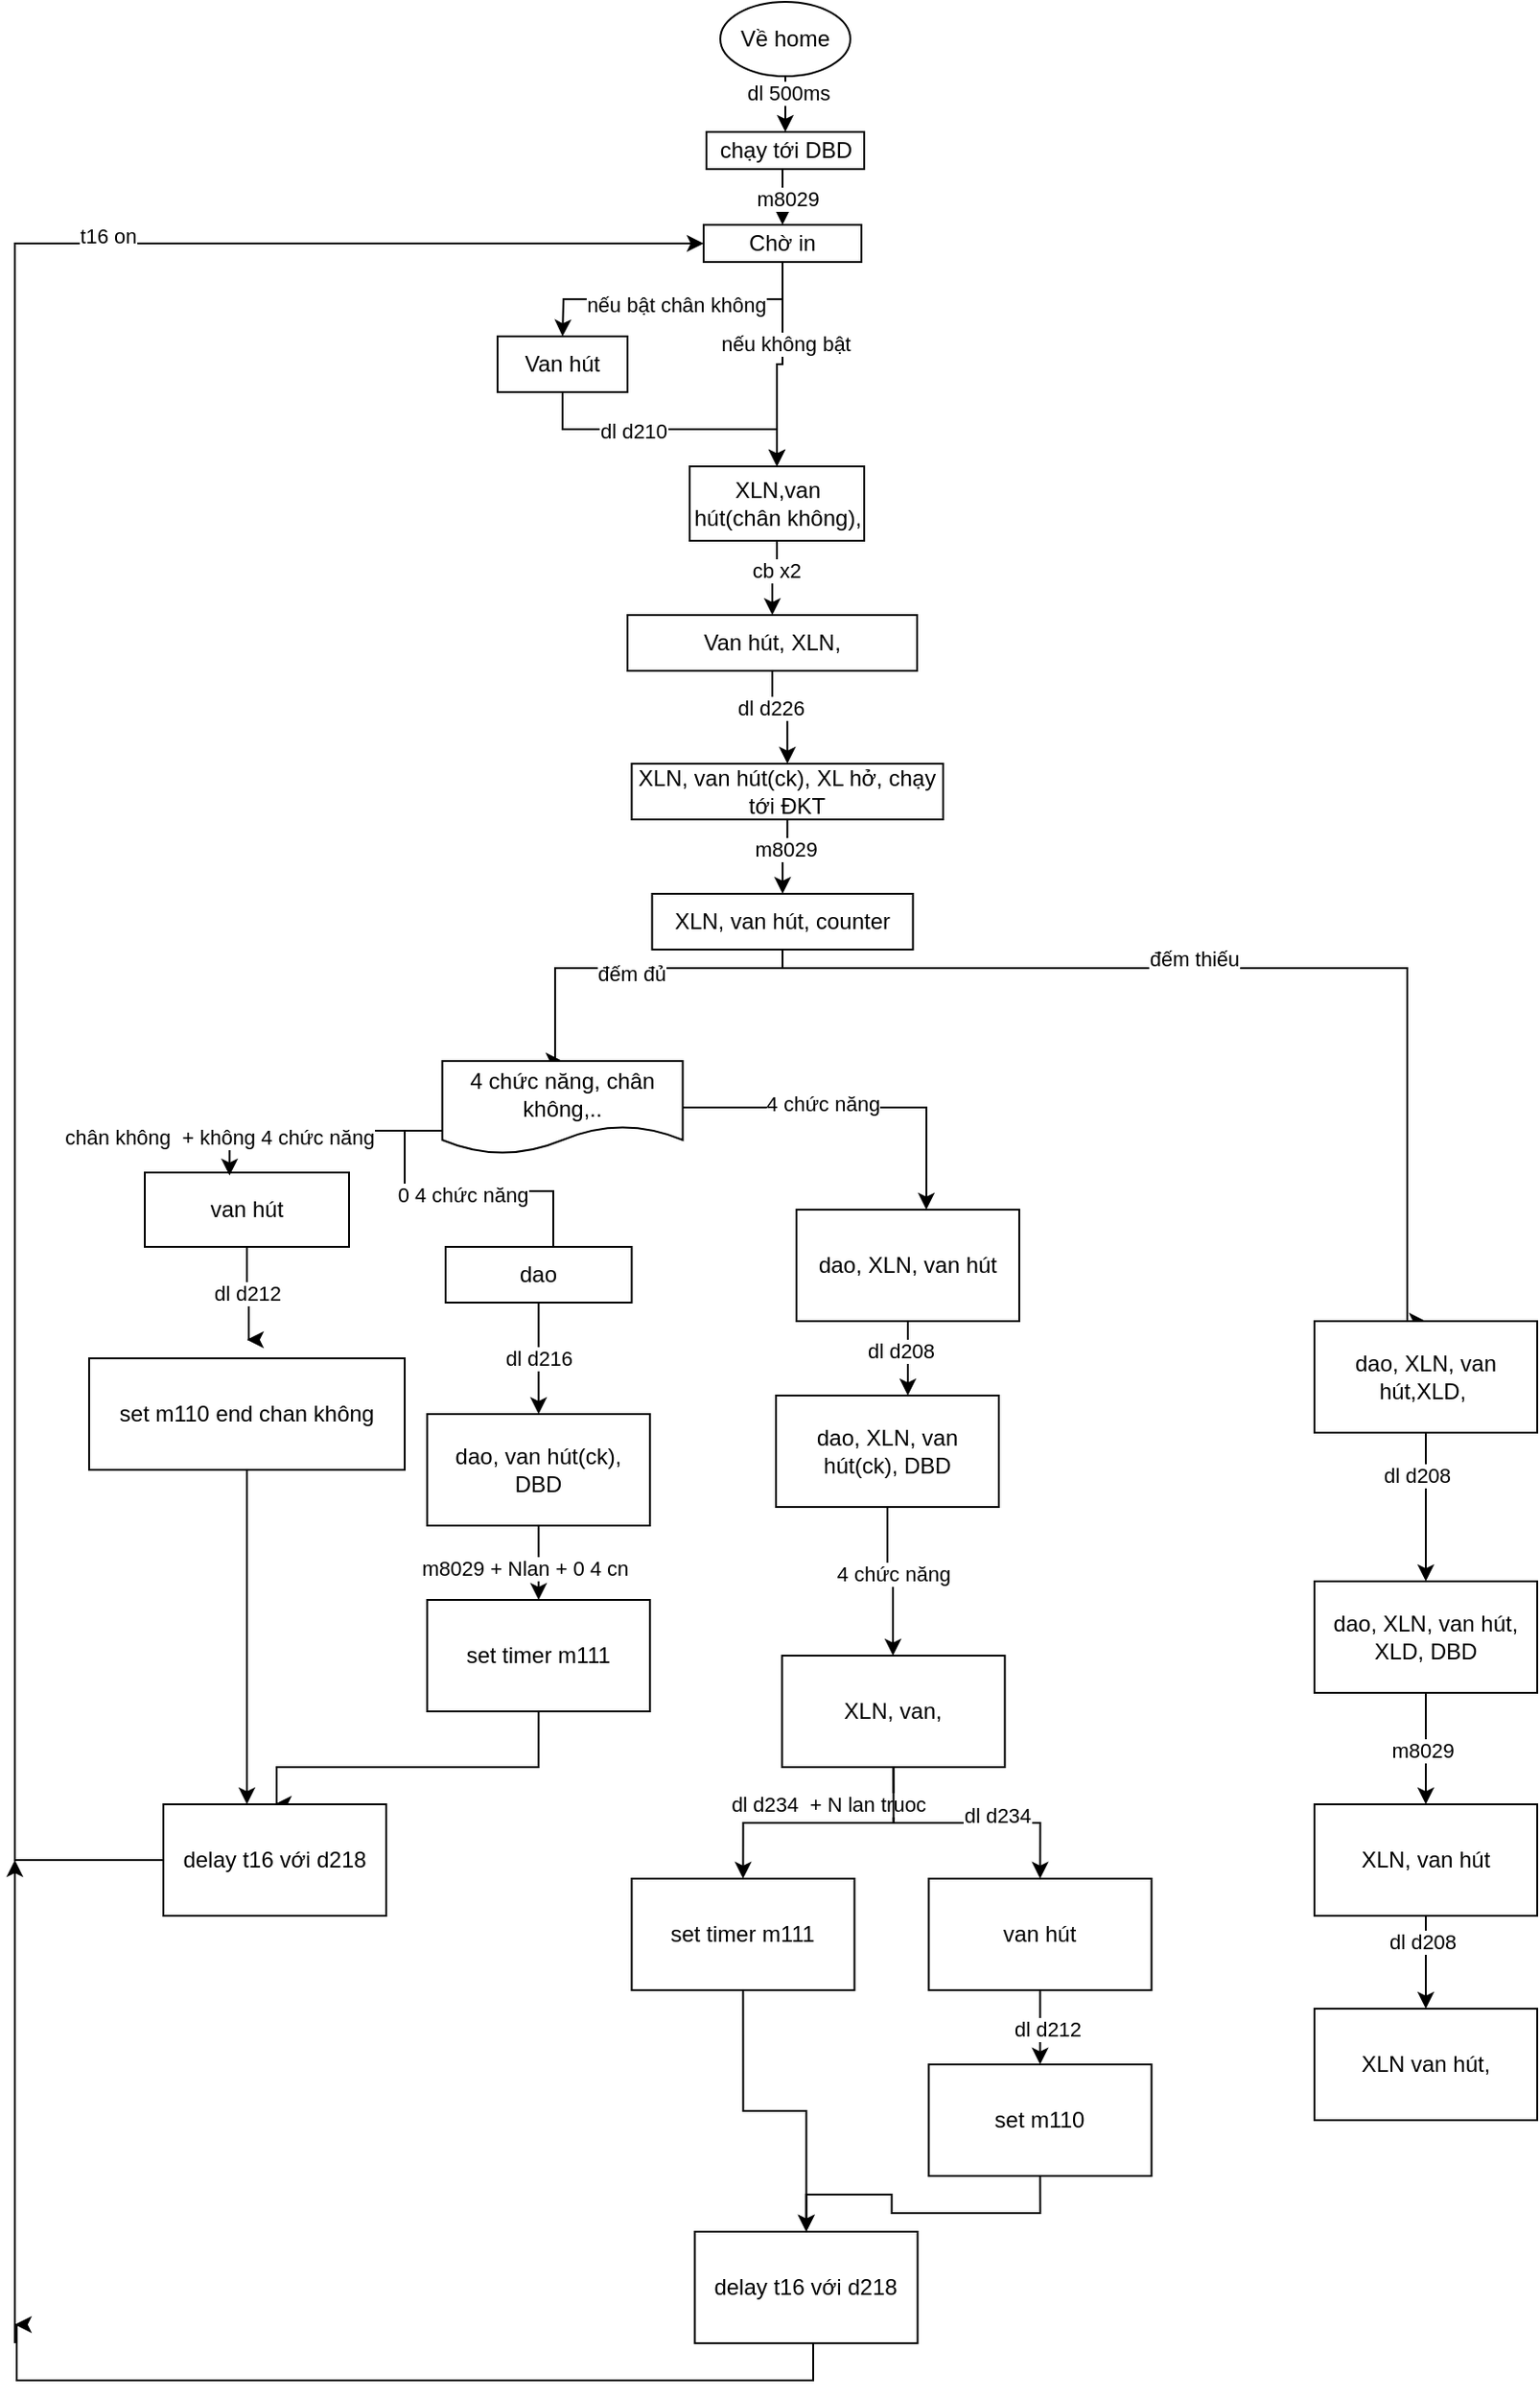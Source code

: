 <mxfile version="22.1.21" type="github">
  <diagram name="Trang-1" id="rS9DsyheVZtSrWm2MO88">
    <mxGraphModel dx="2345" dy="614" grid="1" gridSize="10" guides="1" tooltips="1" connect="1" arrows="1" fold="1" page="1" pageScale="1" pageWidth="827" pageHeight="1169" math="0" shadow="0">
      <root>
        <mxCell id="0" />
        <mxCell id="1" parent="0" />
        <mxCell id="V83BWBz1lvYCD9PXyuBC-4" style="edgeStyle=orthogonalEdgeStyle;rounded=0;orthogonalLoop=1;jettySize=auto;html=1;exitX=0.5;exitY=1;exitDx=0;exitDy=0;" edge="1" parent="1" source="V83BWBz1lvYCD9PXyuBC-1" target="V83BWBz1lvYCD9PXyuBC-3">
          <mxGeometry relative="1" as="geometry" />
        </mxCell>
        <mxCell id="V83BWBz1lvYCD9PXyuBC-5" value="dl 500ms&amp;nbsp;" style="edgeLabel;html=1;align=center;verticalAlign=middle;resizable=0;points=[];" vertex="1" connectable="0" parent="V83BWBz1lvYCD9PXyuBC-4">
          <mxGeometry x="-0.648" y="3" relative="1" as="geometry">
            <mxPoint as="offset" />
          </mxGeometry>
        </mxCell>
        <mxCell id="V83BWBz1lvYCD9PXyuBC-1" value="Về home" style="ellipse;whiteSpace=wrap;html=1;" vertex="1" parent="1">
          <mxGeometry x="350" y="230" width="70" height="40" as="geometry" />
        </mxCell>
        <mxCell id="V83BWBz1lvYCD9PXyuBC-7" style="edgeStyle=orthogonalEdgeStyle;rounded=0;orthogonalLoop=1;jettySize=auto;html=1;exitX=0.5;exitY=1;exitDx=0;exitDy=0;entryX=0.5;entryY=0;entryDx=0;entryDy=0;" edge="1" parent="1" source="V83BWBz1lvYCD9PXyuBC-3" target="V83BWBz1lvYCD9PXyuBC-6">
          <mxGeometry relative="1" as="geometry" />
        </mxCell>
        <mxCell id="V83BWBz1lvYCD9PXyuBC-8" value="m8029" style="edgeLabel;html=1;align=center;verticalAlign=middle;resizable=0;points=[];" vertex="1" connectable="0" parent="V83BWBz1lvYCD9PXyuBC-7">
          <mxGeometry x="0.065" y="2" relative="1" as="geometry">
            <mxPoint as="offset" />
          </mxGeometry>
        </mxCell>
        <mxCell id="V83BWBz1lvYCD9PXyuBC-3" value="chạy tới DBD" style="rounded=0;whiteSpace=wrap;html=1;" vertex="1" parent="1">
          <mxGeometry x="342.5" y="300" width="85" height="20" as="geometry" />
        </mxCell>
        <mxCell id="V83BWBz1lvYCD9PXyuBC-11" style="edgeStyle=orthogonalEdgeStyle;rounded=0;orthogonalLoop=1;jettySize=auto;html=1;exitX=0.5;exitY=1;exitDx=0;exitDy=0;" edge="1" parent="1" source="V83BWBz1lvYCD9PXyuBC-6">
          <mxGeometry relative="1" as="geometry">
            <mxPoint x="265" y="410" as="targetPoint" />
          </mxGeometry>
        </mxCell>
        <mxCell id="V83BWBz1lvYCD9PXyuBC-13" value="Text" style="edgeLabel;html=1;align=center;verticalAlign=middle;resizable=0;points=[];" vertex="1" connectable="0" parent="V83BWBz1lvYCD9PXyuBC-11">
          <mxGeometry x="0.043" y="3" relative="1" as="geometry">
            <mxPoint as="offset" />
          </mxGeometry>
        </mxCell>
        <mxCell id="V83BWBz1lvYCD9PXyuBC-14" value="nếu bật chân không" style="edgeLabel;html=1;align=center;verticalAlign=middle;resizable=0;points=[];" vertex="1" connectable="0" parent="V83BWBz1lvYCD9PXyuBC-11">
          <mxGeometry x="-0.02" y="3" relative="1" as="geometry">
            <mxPoint as="offset" />
          </mxGeometry>
        </mxCell>
        <mxCell id="V83BWBz1lvYCD9PXyuBC-22" style="edgeStyle=orthogonalEdgeStyle;rounded=0;orthogonalLoop=1;jettySize=auto;html=1;exitX=0.5;exitY=1;exitDx=0;exitDy=0;" edge="1" parent="1" source="V83BWBz1lvYCD9PXyuBC-6" target="V83BWBz1lvYCD9PXyuBC-19">
          <mxGeometry relative="1" as="geometry" />
        </mxCell>
        <mxCell id="V83BWBz1lvYCD9PXyuBC-23" value="nếu không bật" style="edgeLabel;html=1;align=center;verticalAlign=middle;resizable=0;points=[];" vertex="1" connectable="0" parent="V83BWBz1lvYCD9PXyuBC-22">
          <mxGeometry x="-0.225" y="1" relative="1" as="geometry">
            <mxPoint as="offset" />
          </mxGeometry>
        </mxCell>
        <mxCell id="V83BWBz1lvYCD9PXyuBC-6" value="Chờ in" style="rounded=0;whiteSpace=wrap;html=1;" vertex="1" parent="1">
          <mxGeometry x="341" y="350" width="85" height="20" as="geometry" />
        </mxCell>
        <mxCell id="V83BWBz1lvYCD9PXyuBC-20" style="edgeStyle=orthogonalEdgeStyle;rounded=0;orthogonalLoop=1;jettySize=auto;html=1;exitX=0.5;exitY=1;exitDx=0;exitDy=0;entryX=0.5;entryY=0;entryDx=0;entryDy=0;" edge="1" parent="1" source="V83BWBz1lvYCD9PXyuBC-18" target="V83BWBz1lvYCD9PXyuBC-19">
          <mxGeometry relative="1" as="geometry" />
        </mxCell>
        <mxCell id="V83BWBz1lvYCD9PXyuBC-21" value="dl d210" style="edgeLabel;html=1;align=center;verticalAlign=middle;resizable=0;points=[];" vertex="1" connectable="0" parent="V83BWBz1lvYCD9PXyuBC-20">
          <mxGeometry x="-0.254" y="-1" relative="1" as="geometry">
            <mxPoint as="offset" />
          </mxGeometry>
        </mxCell>
        <mxCell id="V83BWBz1lvYCD9PXyuBC-18" value="Van hút" style="whiteSpace=wrap;html=1;" vertex="1" parent="1">
          <mxGeometry x="230" y="410" width="70" height="30" as="geometry" />
        </mxCell>
        <mxCell id="V83BWBz1lvYCD9PXyuBC-25" style="edgeStyle=orthogonalEdgeStyle;rounded=0;orthogonalLoop=1;jettySize=auto;html=1;exitX=0.5;exitY=1;exitDx=0;exitDy=0;" edge="1" parent="1" source="V83BWBz1lvYCD9PXyuBC-19" target="V83BWBz1lvYCD9PXyuBC-24">
          <mxGeometry relative="1" as="geometry" />
        </mxCell>
        <mxCell id="V83BWBz1lvYCD9PXyuBC-26" value="cb x2" style="edgeLabel;html=1;align=center;verticalAlign=middle;resizable=0;points=[];" vertex="1" connectable="0" parent="V83BWBz1lvYCD9PXyuBC-25">
          <mxGeometry x="-0.264" y="-1" relative="1" as="geometry">
            <mxPoint as="offset" />
          </mxGeometry>
        </mxCell>
        <mxCell id="V83BWBz1lvYCD9PXyuBC-19" value="XLN,van hút(chân không)," style="whiteSpace=wrap;html=1;" vertex="1" parent="1">
          <mxGeometry x="333.5" y="480" width="94" height="40" as="geometry" />
        </mxCell>
        <mxCell id="V83BWBz1lvYCD9PXyuBC-28" style="edgeStyle=orthogonalEdgeStyle;rounded=0;orthogonalLoop=1;jettySize=auto;html=1;exitX=0.5;exitY=1;exitDx=0;exitDy=0;entryX=0.5;entryY=0;entryDx=0;entryDy=0;" edge="1" parent="1" source="V83BWBz1lvYCD9PXyuBC-24" target="V83BWBz1lvYCD9PXyuBC-27">
          <mxGeometry relative="1" as="geometry" />
        </mxCell>
        <mxCell id="V83BWBz1lvYCD9PXyuBC-29" value="dl d226" style="edgeLabel;html=1;align=center;verticalAlign=middle;resizable=0;points=[];" vertex="1" connectable="0" parent="V83BWBz1lvYCD9PXyuBC-28">
          <mxGeometry x="-0.328" y="-1" relative="1" as="geometry">
            <mxPoint as="offset" />
          </mxGeometry>
        </mxCell>
        <mxCell id="V83BWBz1lvYCD9PXyuBC-24" value="Van hút, XLN," style="whiteSpace=wrap;html=1;" vertex="1" parent="1">
          <mxGeometry x="300" y="560" width="156" height="30" as="geometry" />
        </mxCell>
        <mxCell id="V83BWBz1lvYCD9PXyuBC-31" style="edgeStyle=orthogonalEdgeStyle;rounded=0;orthogonalLoop=1;jettySize=auto;html=1;exitX=0.5;exitY=1;exitDx=0;exitDy=0;" edge="1" parent="1" source="V83BWBz1lvYCD9PXyuBC-27" target="V83BWBz1lvYCD9PXyuBC-30">
          <mxGeometry relative="1" as="geometry" />
        </mxCell>
        <mxCell id="V83BWBz1lvYCD9PXyuBC-32" value="m8029" style="edgeLabel;html=1;align=center;verticalAlign=middle;resizable=0;points=[];" vertex="1" connectable="0" parent="V83BWBz1lvYCD9PXyuBC-31">
          <mxGeometry x="-0.237" y="-1" relative="1" as="geometry">
            <mxPoint as="offset" />
          </mxGeometry>
        </mxCell>
        <mxCell id="V83BWBz1lvYCD9PXyuBC-27" value="XLN, van hút(ck), XL hở, chạy tới ĐKT" style="whiteSpace=wrap;html=1;" vertex="1" parent="1">
          <mxGeometry x="302.25" y="640" width="167.75" height="30" as="geometry" />
        </mxCell>
        <mxCell id="V83BWBz1lvYCD9PXyuBC-42" style="edgeStyle=orthogonalEdgeStyle;rounded=0;orthogonalLoop=1;jettySize=auto;html=1;exitX=0.5;exitY=1;exitDx=0;exitDy=0;entryX=0.5;entryY=0;entryDx=0;entryDy=0;" edge="1" parent="1" source="V83BWBz1lvYCD9PXyuBC-30" target="V83BWBz1lvYCD9PXyuBC-45">
          <mxGeometry relative="1" as="geometry">
            <mxPoint x="260" y="770" as="targetPoint" />
            <Array as="points">
              <mxPoint x="381" y="750" />
              <mxPoint x="261" y="750" />
              <mxPoint x="261" y="790" />
            </Array>
          </mxGeometry>
        </mxCell>
        <mxCell id="V83BWBz1lvYCD9PXyuBC-43" value="đếm đủ" style="edgeLabel;html=1;align=center;verticalAlign=middle;resizable=0;points=[];" vertex="1" connectable="0" parent="V83BWBz1lvYCD9PXyuBC-42">
          <mxGeometry x="-0.019" y="3" relative="1" as="geometry">
            <mxPoint as="offset" />
          </mxGeometry>
        </mxCell>
        <mxCell id="V83BWBz1lvYCD9PXyuBC-136" style="edgeStyle=orthogonalEdgeStyle;rounded=0;orthogonalLoop=1;jettySize=auto;html=1;exitX=0.5;exitY=1;exitDx=0;exitDy=0;entryX=0.5;entryY=0;entryDx=0;entryDy=0;" edge="1" parent="1" source="V83BWBz1lvYCD9PXyuBC-30" target="V83BWBz1lvYCD9PXyuBC-135">
          <mxGeometry relative="1" as="geometry">
            <Array as="points">
              <mxPoint x="384" y="750" />
              <mxPoint x="720" y="750" />
              <mxPoint x="720" y="940" />
            </Array>
          </mxGeometry>
        </mxCell>
        <mxCell id="V83BWBz1lvYCD9PXyuBC-137" value="đếm thiếu" style="edgeLabel;html=1;align=center;verticalAlign=middle;resizable=0;points=[];" vertex="1" connectable="0" parent="V83BWBz1lvYCD9PXyuBC-136">
          <mxGeometry x="-0.154" y="5" relative="1" as="geometry">
            <mxPoint as="offset" />
          </mxGeometry>
        </mxCell>
        <mxCell id="V83BWBz1lvYCD9PXyuBC-30" value="XLN, van hút, counter" style="whiteSpace=wrap;html=1;" vertex="1" parent="1">
          <mxGeometry x="313.25" y="710" width="140.5" height="30" as="geometry" />
        </mxCell>
        <mxCell id="V83BWBz1lvYCD9PXyuBC-52" style="edgeStyle=orthogonalEdgeStyle;rounded=0;orthogonalLoop=1;jettySize=auto;html=1;exitX=0;exitY=0.75;exitDx=0;exitDy=0;entryX=0.5;entryY=0;entryDx=0;entryDy=0;" edge="1" parent="1" source="V83BWBz1lvYCD9PXyuBC-45" target="V83BWBz1lvYCD9PXyuBC-51">
          <mxGeometry relative="1" as="geometry">
            <Array as="points">
              <mxPoint x="180" y="838" />
              <mxPoint x="180" y="870" />
              <mxPoint x="260" y="870" />
              <mxPoint x="260" y="900" />
              <mxPoint x="250" y="900" />
              <mxPoint x="250" y="920" />
              <mxPoint x="252" y="920" />
            </Array>
          </mxGeometry>
        </mxCell>
        <mxCell id="V83BWBz1lvYCD9PXyuBC-53" value="0 4 chức năng" style="edgeLabel;html=1;align=center;verticalAlign=middle;resizable=0;points=[];" vertex="1" connectable="0" parent="V83BWBz1lvYCD9PXyuBC-52">
          <mxGeometry x="-0.223" y="-2" relative="1" as="geometry">
            <mxPoint as="offset" />
          </mxGeometry>
        </mxCell>
        <mxCell id="V83BWBz1lvYCD9PXyuBC-45" value="4 chức năng, chân không,.." style="shape=document;whiteSpace=wrap;html=1;boundedLbl=1;" vertex="1" parent="1">
          <mxGeometry x="200.25" y="800" width="129.5" height="50" as="geometry" />
        </mxCell>
        <mxCell id="V83BWBz1lvYCD9PXyuBC-50" style="edgeStyle=orthogonalEdgeStyle;rounded=0;orthogonalLoop=1;jettySize=auto;html=1;exitX=0.5;exitY=1;exitDx=0;exitDy=0;entryX=0.5;entryY=0;entryDx=0;entryDy=0;" edge="1" parent="1" source="V83BWBz1lvYCD9PXyuBC-46">
          <mxGeometry relative="1" as="geometry">
            <mxPoint x="95" y="950" as="targetPoint" />
            <Array as="points">
              <mxPoint x="95" y="925" />
              <mxPoint x="96" y="925" />
            </Array>
          </mxGeometry>
        </mxCell>
        <mxCell id="V83BWBz1lvYCD9PXyuBC-64" value="dl d212" style="edgeLabel;html=1;align=center;verticalAlign=middle;resizable=0;points=[];" vertex="1" connectable="0" parent="V83BWBz1lvYCD9PXyuBC-50">
          <mxGeometry x="-0.04" relative="1" as="geometry">
            <mxPoint as="offset" />
          </mxGeometry>
        </mxCell>
        <mxCell id="V83BWBz1lvYCD9PXyuBC-46" value="van hút" style="whiteSpace=wrap;html=1;" vertex="1" parent="1">
          <mxGeometry x="40" y="860" width="110" height="40" as="geometry" />
        </mxCell>
        <mxCell id="V83BWBz1lvYCD9PXyuBC-47" style="edgeStyle=orthogonalEdgeStyle;rounded=0;orthogonalLoop=1;jettySize=auto;html=1;exitX=0;exitY=0.75;exitDx=0;exitDy=0;entryX=0.415;entryY=0.04;entryDx=0;entryDy=0;entryPerimeter=0;" edge="1" parent="1" source="V83BWBz1lvYCD9PXyuBC-45" target="V83BWBz1lvYCD9PXyuBC-46">
          <mxGeometry relative="1" as="geometry" />
        </mxCell>
        <mxCell id="V83BWBz1lvYCD9PXyuBC-48" value="chân không&amp;nbsp; + không 4 chức năng" style="edgeLabel;html=1;align=center;verticalAlign=middle;resizable=0;points=[];" vertex="1" connectable="0" parent="V83BWBz1lvYCD9PXyuBC-47">
          <mxGeometry x="0.116" y="2" relative="1" as="geometry">
            <mxPoint x="-43" y="1" as="offset" />
          </mxGeometry>
        </mxCell>
        <mxCell id="V83BWBz1lvYCD9PXyuBC-51" value="dao" style="whiteSpace=wrap;html=1;" vertex="1" parent="1">
          <mxGeometry x="202" y="900" width="100.25" height="30" as="geometry" />
        </mxCell>
        <mxCell id="V83BWBz1lvYCD9PXyuBC-59" value="dl d216" style="edgeStyle=orthogonalEdgeStyle;rounded=0;orthogonalLoop=1;jettySize=auto;html=1;exitX=0.5;exitY=1;exitDx=0;exitDy=0;entryX=0.5;entryY=0;entryDx=0;entryDy=0;" edge="1" parent="1" source="V83BWBz1lvYCD9PXyuBC-51" target="V83BWBz1lvYCD9PXyuBC-60">
          <mxGeometry relative="1" as="geometry">
            <mxPoint x="252.57" y="979.58" as="targetPoint" />
          </mxGeometry>
        </mxCell>
        <mxCell id="V83BWBz1lvYCD9PXyuBC-62" style="edgeStyle=orthogonalEdgeStyle;rounded=0;orthogonalLoop=1;jettySize=auto;html=1;exitX=0.5;exitY=1;exitDx=0;exitDy=0;entryX=0.5;entryY=0;entryDx=0;entryDy=0;" edge="1" parent="1" source="V83BWBz1lvYCD9PXyuBC-60" target="V83BWBz1lvYCD9PXyuBC-61">
          <mxGeometry relative="1" as="geometry" />
        </mxCell>
        <mxCell id="V83BWBz1lvYCD9PXyuBC-63" value="m8029 + Nlan + 0 4 cn&lt;span style=&quot;white-space: pre;&quot;&gt;&#x9;&lt;/span&gt;" style="edgeLabel;html=1;align=center;verticalAlign=middle;resizable=0;points=[];" vertex="1" connectable="0" parent="V83BWBz1lvYCD9PXyuBC-62">
          <mxGeometry x="0.128" y="-1" relative="1" as="geometry">
            <mxPoint x="-1" as="offset" />
          </mxGeometry>
        </mxCell>
        <mxCell id="V83BWBz1lvYCD9PXyuBC-60" value="dao, van hút(ck), DBD" style="whiteSpace=wrap;html=1;" vertex="1" parent="1">
          <mxGeometry x="192.12" y="990" width="120" height="60" as="geometry" />
        </mxCell>
        <mxCell id="V83BWBz1lvYCD9PXyuBC-69" style="edgeStyle=orthogonalEdgeStyle;rounded=0;orthogonalLoop=1;jettySize=auto;html=1;exitX=0.5;exitY=1;exitDx=0;exitDy=0;entryX=0.5;entryY=0;entryDx=0;entryDy=0;" edge="1" parent="1" source="V83BWBz1lvYCD9PXyuBC-61" target="V83BWBz1lvYCD9PXyuBC-67">
          <mxGeometry relative="1" as="geometry">
            <mxPoint x="110" y="1190" as="targetPoint" />
            <Array as="points">
              <mxPoint x="252" y="1180" />
              <mxPoint x="111" y="1180" />
            </Array>
          </mxGeometry>
        </mxCell>
        <mxCell id="V83BWBz1lvYCD9PXyuBC-61" value="set timer m111" style="whiteSpace=wrap;html=1;" vertex="1" parent="1">
          <mxGeometry x="192.12" y="1090" width="120" height="60" as="geometry" />
        </mxCell>
        <mxCell id="V83BWBz1lvYCD9PXyuBC-68" style="edgeStyle=orthogonalEdgeStyle;rounded=0;orthogonalLoop=1;jettySize=auto;html=1;exitX=0.5;exitY=1;exitDx=0;exitDy=0;" edge="1" parent="1" source="V83BWBz1lvYCD9PXyuBC-66" target="V83BWBz1lvYCD9PXyuBC-67">
          <mxGeometry relative="1" as="geometry">
            <Array as="points">
              <mxPoint x="95" y="1150" />
              <mxPoint x="95" y="1150" />
            </Array>
          </mxGeometry>
        </mxCell>
        <mxCell id="V83BWBz1lvYCD9PXyuBC-66" value="set m110 end chan không" style="whiteSpace=wrap;html=1;" vertex="1" parent="1">
          <mxGeometry x="10" y="960" width="170" height="60" as="geometry" />
        </mxCell>
        <mxCell id="V83BWBz1lvYCD9PXyuBC-73" style="edgeStyle=orthogonalEdgeStyle;rounded=0;orthogonalLoop=1;jettySize=auto;html=1;exitX=0;exitY=0.5;exitDx=0;exitDy=0;entryX=0;entryY=0.5;entryDx=0;entryDy=0;" edge="1" parent="1" source="V83BWBz1lvYCD9PXyuBC-67" target="V83BWBz1lvYCD9PXyuBC-6">
          <mxGeometry relative="1" as="geometry">
            <mxPoint x="330" y="354.353" as="targetPoint" />
            <Array as="points">
              <mxPoint x="-30" y="1230" />
              <mxPoint x="-30" y="360" />
            </Array>
          </mxGeometry>
        </mxCell>
        <mxCell id="V83BWBz1lvYCD9PXyuBC-74" value="t16 on" style="edgeLabel;html=1;align=center;verticalAlign=middle;resizable=0;points=[];" vertex="1" connectable="0" parent="V83BWBz1lvYCD9PXyuBC-73">
          <mxGeometry x="0.514" y="4" relative="1" as="geometry">
            <mxPoint as="offset" />
          </mxGeometry>
        </mxCell>
        <mxCell id="V83BWBz1lvYCD9PXyuBC-67" value="delay t16 với d218" style="whiteSpace=wrap;html=1;" vertex="1" parent="1">
          <mxGeometry x="50" y="1200" width="120" height="60" as="geometry" />
        </mxCell>
        <mxCell id="V83BWBz1lvYCD9PXyuBC-84" style="edgeStyle=orthogonalEdgeStyle;rounded=0;orthogonalLoop=1;jettySize=auto;html=1;exitX=0.5;exitY=1;exitDx=0;exitDy=0;" edge="1" parent="1" source="V83BWBz1lvYCD9PXyuBC-75">
          <mxGeometry relative="1" as="geometry">
            <mxPoint x="451" y="980" as="targetPoint" />
          </mxGeometry>
        </mxCell>
        <mxCell id="V83BWBz1lvYCD9PXyuBC-86" value="dl d208" style="edgeLabel;html=1;align=center;verticalAlign=middle;resizable=0;points=[];" vertex="1" connectable="0" parent="V83BWBz1lvYCD9PXyuBC-84">
          <mxGeometry x="-0.207" y="-4" relative="1" as="geometry">
            <mxPoint as="offset" />
          </mxGeometry>
        </mxCell>
        <mxCell id="V83BWBz1lvYCD9PXyuBC-75" value="dao, XLN, van hút" style="whiteSpace=wrap;html=1;" vertex="1" parent="1">
          <mxGeometry x="391" y="880" width="120" height="60" as="geometry" />
        </mxCell>
        <mxCell id="V83BWBz1lvYCD9PXyuBC-76" style="edgeStyle=orthogonalEdgeStyle;rounded=0;orthogonalLoop=1;jettySize=auto;html=1;exitX=1;exitY=0.5;exitDx=0;exitDy=0;entryX=0.583;entryY=0;entryDx=0;entryDy=0;entryPerimeter=0;" edge="1" parent="1" source="V83BWBz1lvYCD9PXyuBC-45" target="V83BWBz1lvYCD9PXyuBC-75">
          <mxGeometry relative="1" as="geometry" />
        </mxCell>
        <mxCell id="V83BWBz1lvYCD9PXyuBC-77" value="4 chức năng" style="edgeLabel;html=1;align=center;verticalAlign=middle;resizable=0;points=[];" vertex="1" connectable="0" parent="V83BWBz1lvYCD9PXyuBC-76">
          <mxGeometry x="-0.202" y="2" relative="1" as="geometry">
            <mxPoint as="offset" />
          </mxGeometry>
        </mxCell>
        <mxCell id="V83BWBz1lvYCD9PXyuBC-102" style="edgeStyle=orthogonalEdgeStyle;rounded=0;orthogonalLoop=1;jettySize=auto;html=1;" edge="1" parent="1">
          <mxGeometry relative="1" as="geometry">
            <mxPoint x="-30" y="1230" as="targetPoint" />
            <mxPoint x="-30" y="1490" as="sourcePoint" />
          </mxGeometry>
        </mxCell>
        <mxCell id="V83BWBz1lvYCD9PXyuBC-117" style="edgeStyle=orthogonalEdgeStyle;rounded=0;orthogonalLoop=1;jettySize=auto;html=1;exitX=0.5;exitY=1;exitDx=0;exitDy=0;" edge="1" parent="1" source="V83BWBz1lvYCD9PXyuBC-119" target="V83BWBz1lvYCD9PXyuBC-125">
          <mxGeometry relative="1" as="geometry">
            <Array as="points">
              <mxPoint x="440" y="1080" />
              <mxPoint x="443" y="1080" />
            </Array>
          </mxGeometry>
        </mxCell>
        <mxCell id="V83BWBz1lvYCD9PXyuBC-118" value="4 chức năng" style="edgeLabel;html=1;align=center;verticalAlign=middle;resizable=0;points=[];" vertex="1" connectable="0" parent="V83BWBz1lvYCD9PXyuBC-117">
          <mxGeometry x="-0.132" y="3" relative="1" as="geometry">
            <mxPoint as="offset" />
          </mxGeometry>
        </mxCell>
        <mxCell id="V83BWBz1lvYCD9PXyuBC-119" value="dao, XLN, van hút(ck), DBD" style="whiteSpace=wrap;html=1;" vertex="1" parent="1">
          <mxGeometry x="380" y="980" width="120" height="60" as="geometry" />
        </mxCell>
        <mxCell id="V83BWBz1lvYCD9PXyuBC-121" style="edgeStyle=orthogonalEdgeStyle;rounded=0;orthogonalLoop=1;jettySize=auto;html=1;exitX=0.5;exitY=1;exitDx=0;exitDy=0;entryX=0.5;entryY=0;entryDx=0;entryDy=0;" edge="1" parent="1" source="V83BWBz1lvYCD9PXyuBC-125" target="V83BWBz1lvYCD9PXyuBC-127">
          <mxGeometry relative="1" as="geometry" />
        </mxCell>
        <mxCell id="V83BWBz1lvYCD9PXyuBC-122" value="dl d234&amp;nbsp; + N lan truoc" style="edgeLabel;html=1;align=center;verticalAlign=middle;resizable=0;points=[];" vertex="1" connectable="0" parent="V83BWBz1lvYCD9PXyuBC-121">
          <mxGeometry x="-0.074" y="-10" relative="1" as="geometry">
            <mxPoint as="offset" />
          </mxGeometry>
        </mxCell>
        <mxCell id="V83BWBz1lvYCD9PXyuBC-123" style="edgeStyle=orthogonalEdgeStyle;rounded=0;orthogonalLoop=1;jettySize=auto;html=1;exitX=0.5;exitY=1;exitDx=0;exitDy=0;entryX=0.5;entryY=0;entryDx=0;entryDy=0;" edge="1" parent="1" source="V83BWBz1lvYCD9PXyuBC-125" target="V83BWBz1lvYCD9PXyuBC-130">
          <mxGeometry relative="1" as="geometry" />
        </mxCell>
        <mxCell id="V83BWBz1lvYCD9PXyuBC-124" value="dl d234" style="edgeLabel;html=1;align=center;verticalAlign=middle;resizable=0;points=[];" vertex="1" connectable="0" parent="V83BWBz1lvYCD9PXyuBC-123">
          <mxGeometry x="0.223" y="4" relative="1" as="geometry">
            <mxPoint as="offset" />
          </mxGeometry>
        </mxCell>
        <mxCell id="V83BWBz1lvYCD9PXyuBC-125" value="XLN, van," style="whiteSpace=wrap;html=1;" vertex="1" parent="1">
          <mxGeometry x="383.25" y="1120" width="120" height="60" as="geometry" />
        </mxCell>
        <mxCell id="V83BWBz1lvYCD9PXyuBC-126" style="edgeStyle=orthogonalEdgeStyle;rounded=0;orthogonalLoop=1;jettySize=auto;html=1;exitX=0.5;exitY=1;exitDx=0;exitDy=0;" edge="1" parent="1" source="V83BWBz1lvYCD9PXyuBC-127" target="V83BWBz1lvYCD9PXyuBC-133">
          <mxGeometry relative="1" as="geometry" />
        </mxCell>
        <mxCell id="V83BWBz1lvYCD9PXyuBC-127" value="set timer m111" style="whiteSpace=wrap;html=1;" vertex="1" parent="1">
          <mxGeometry x="302.25" y="1240" width="120" height="60" as="geometry" />
        </mxCell>
        <mxCell id="V83BWBz1lvYCD9PXyuBC-128" style="edgeStyle=orthogonalEdgeStyle;rounded=0;orthogonalLoop=1;jettySize=auto;html=1;exitX=0.5;exitY=1;exitDx=0;exitDy=0;entryX=0.5;entryY=0;entryDx=0;entryDy=0;" edge="1" parent="1" source="V83BWBz1lvYCD9PXyuBC-130" target="V83BWBz1lvYCD9PXyuBC-132">
          <mxGeometry relative="1" as="geometry" />
        </mxCell>
        <mxCell id="V83BWBz1lvYCD9PXyuBC-129" value="dl d212" style="edgeLabel;html=1;align=center;verticalAlign=middle;resizable=0;points=[];" vertex="1" connectable="0" parent="V83BWBz1lvYCD9PXyuBC-128">
          <mxGeometry x="0.06" y="3" relative="1" as="geometry">
            <mxPoint as="offset" />
          </mxGeometry>
        </mxCell>
        <mxCell id="V83BWBz1lvYCD9PXyuBC-130" value="van hút" style="whiteSpace=wrap;html=1;" vertex="1" parent="1">
          <mxGeometry x="462.25" y="1240" width="120" height="60" as="geometry" />
        </mxCell>
        <mxCell id="V83BWBz1lvYCD9PXyuBC-131" style="edgeStyle=orthogonalEdgeStyle;rounded=0;orthogonalLoop=1;jettySize=auto;html=1;exitX=0.5;exitY=1;exitDx=0;exitDy=0;" edge="1" parent="1" source="V83BWBz1lvYCD9PXyuBC-132" target="V83BWBz1lvYCD9PXyuBC-133">
          <mxGeometry relative="1" as="geometry" />
        </mxCell>
        <mxCell id="V83BWBz1lvYCD9PXyuBC-132" value="set m110" style="whiteSpace=wrap;html=1;" vertex="1" parent="1">
          <mxGeometry x="462.25" y="1340" width="120" height="60" as="geometry" />
        </mxCell>
        <mxCell id="V83BWBz1lvYCD9PXyuBC-134" style="edgeStyle=orthogonalEdgeStyle;rounded=0;orthogonalLoop=1;jettySize=auto;html=1;exitX=0.5;exitY=1;exitDx=0;exitDy=0;" edge="1" parent="1" source="V83BWBz1lvYCD9PXyuBC-133">
          <mxGeometry relative="1" as="geometry">
            <mxPoint x="-30" y="1480" as="targetPoint" />
            <Array as="points">
              <mxPoint x="400" y="1490" />
              <mxPoint x="400" y="1510" />
              <mxPoint x="-29" y="1510" />
              <mxPoint x="-29" y="1480" />
            </Array>
          </mxGeometry>
        </mxCell>
        <mxCell id="V83BWBz1lvYCD9PXyuBC-133" value="delay t16 với d218" style="whiteSpace=wrap;html=1;" vertex="1" parent="1">
          <mxGeometry x="336.25" y="1430" width="120" height="60" as="geometry" />
        </mxCell>
        <mxCell id="V83BWBz1lvYCD9PXyuBC-139" value="" style="edgeStyle=orthogonalEdgeStyle;rounded=0;orthogonalLoop=1;jettySize=auto;html=1;" edge="1" parent="1" source="V83BWBz1lvYCD9PXyuBC-135" target="V83BWBz1lvYCD9PXyuBC-138">
          <mxGeometry relative="1" as="geometry" />
        </mxCell>
        <mxCell id="V83BWBz1lvYCD9PXyuBC-140" value="dl d208" style="edgeLabel;html=1;align=center;verticalAlign=middle;resizable=0;points=[];" vertex="1" connectable="0" parent="V83BWBz1lvYCD9PXyuBC-139">
          <mxGeometry x="-0.398" y="-5" relative="1" as="geometry">
            <mxPoint y="-1" as="offset" />
          </mxGeometry>
        </mxCell>
        <mxCell id="V83BWBz1lvYCD9PXyuBC-135" value="dao, XLN, van hút,XLD,&amp;nbsp;" style="whiteSpace=wrap;html=1;" vertex="1" parent="1">
          <mxGeometry x="670" y="940" width="120" height="60" as="geometry" />
        </mxCell>
        <mxCell id="V83BWBz1lvYCD9PXyuBC-142" style="edgeStyle=orthogonalEdgeStyle;rounded=0;orthogonalLoop=1;jettySize=auto;html=1;exitX=0.5;exitY=1;exitDx=0;exitDy=0;entryX=0.5;entryY=0;entryDx=0;entryDy=0;" edge="1" parent="1" source="V83BWBz1lvYCD9PXyuBC-138" target="V83BWBz1lvYCD9PXyuBC-141">
          <mxGeometry relative="1" as="geometry" />
        </mxCell>
        <mxCell id="V83BWBz1lvYCD9PXyuBC-143" value="m8029" style="edgeLabel;html=1;align=center;verticalAlign=middle;resizable=0;points=[];" vertex="1" connectable="0" parent="V83BWBz1lvYCD9PXyuBC-142">
          <mxGeometry x="0.059" y="-2" relative="1" as="geometry">
            <mxPoint y="-1" as="offset" />
          </mxGeometry>
        </mxCell>
        <mxCell id="V83BWBz1lvYCD9PXyuBC-138" value="dao, XLN, van hút, XLD, DBD" style="whiteSpace=wrap;html=1;" vertex="1" parent="1">
          <mxGeometry x="670" y="1080" width="120" height="60" as="geometry" />
        </mxCell>
        <mxCell id="V83BWBz1lvYCD9PXyuBC-146" style="edgeStyle=orthogonalEdgeStyle;rounded=0;orthogonalLoop=1;jettySize=auto;html=1;exitX=0.5;exitY=1;exitDx=0;exitDy=0;entryX=0.5;entryY=0;entryDx=0;entryDy=0;" edge="1" parent="1" source="V83BWBz1lvYCD9PXyuBC-141" target="V83BWBz1lvYCD9PXyuBC-145">
          <mxGeometry relative="1" as="geometry" />
        </mxCell>
        <mxCell id="V83BWBz1lvYCD9PXyuBC-147" value="dl d208" style="edgeLabel;html=1;align=center;verticalAlign=middle;resizable=0;points=[];" vertex="1" connectable="0" parent="V83BWBz1lvYCD9PXyuBC-146">
          <mxGeometry x="-0.4" y="-2" relative="1" as="geometry">
            <mxPoint y="-1" as="offset" />
          </mxGeometry>
        </mxCell>
        <mxCell id="V83BWBz1lvYCD9PXyuBC-141" value="XLN, van hút" style="whiteSpace=wrap;html=1;" vertex="1" parent="1">
          <mxGeometry x="670" y="1200" width="120" height="60" as="geometry" />
        </mxCell>
        <mxCell id="V83BWBz1lvYCD9PXyuBC-145" value="XLN van hút," style="whiteSpace=wrap;html=1;" vertex="1" parent="1">
          <mxGeometry x="670" y="1310" width="120" height="60" as="geometry" />
        </mxCell>
      </root>
    </mxGraphModel>
  </diagram>
</mxfile>
